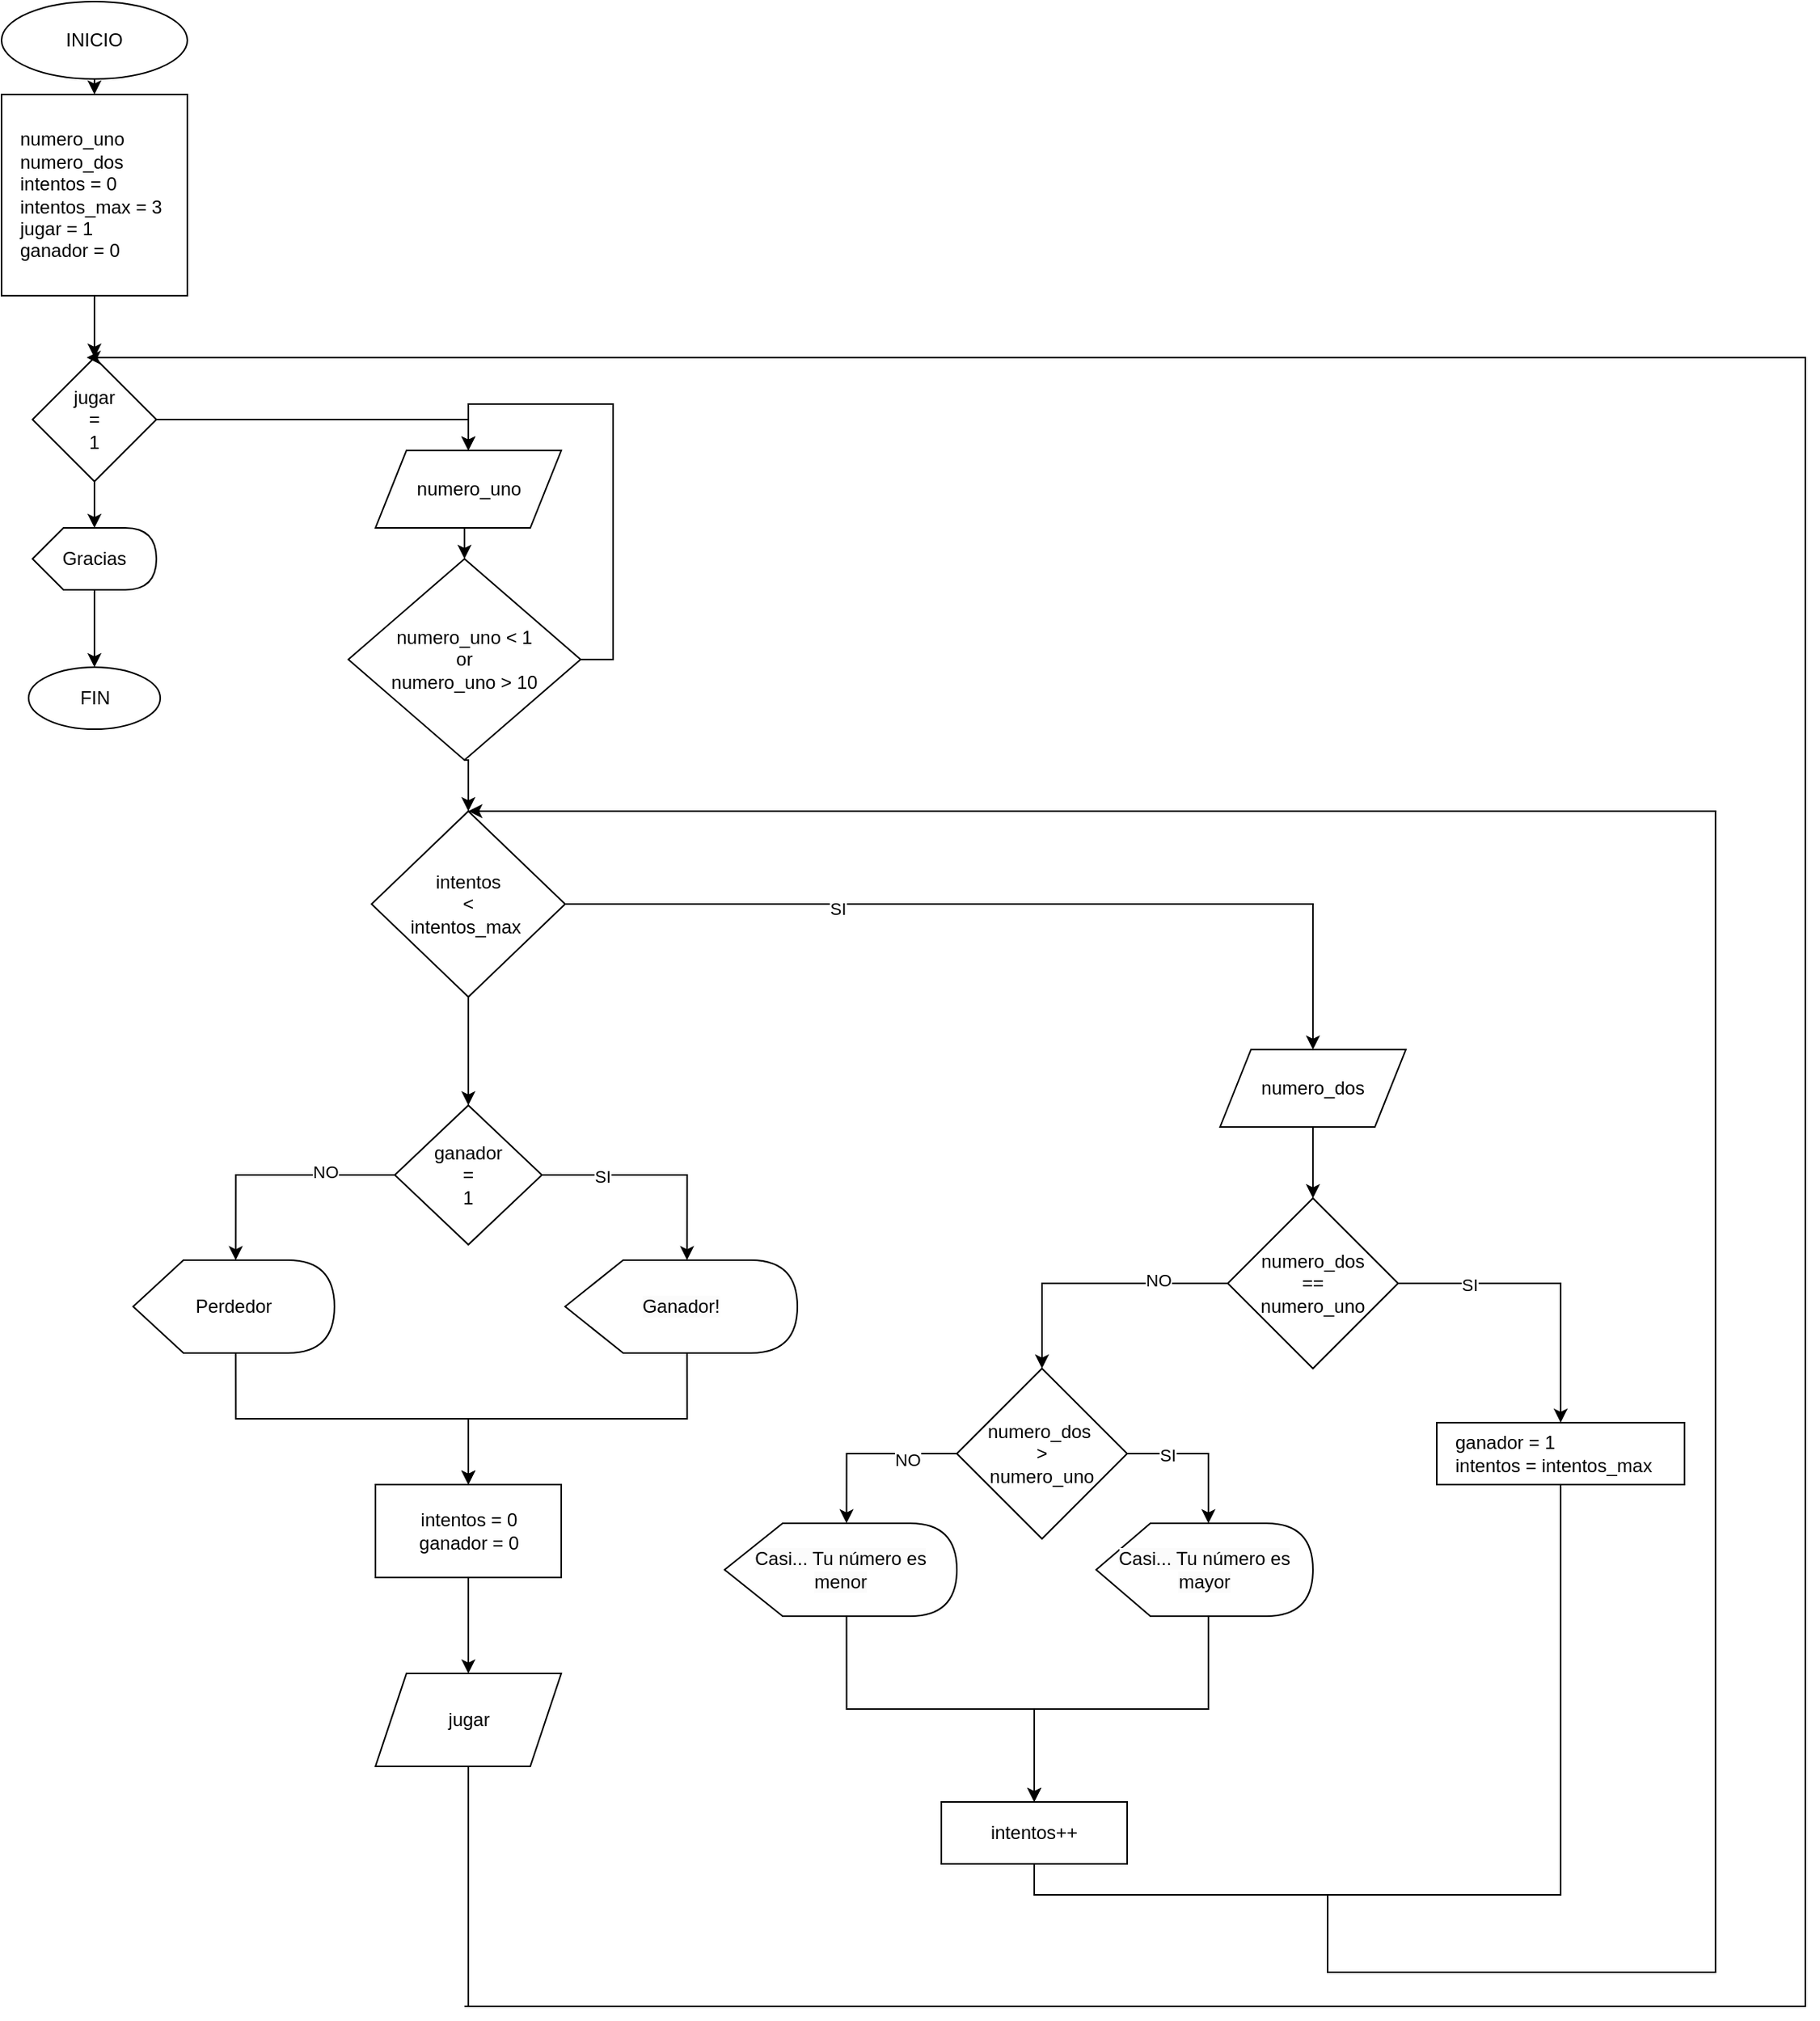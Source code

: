 <mxfile version="24.7.8">
  <diagram name="Página-1" id="ZsdENeM_krLo-d6OBcX1">
    <mxGraphModel dx="1509" dy="777" grid="1" gridSize="10" guides="1" tooltips="1" connect="1" arrows="1" fold="1" page="1" pageScale="1" pageWidth="1169" pageHeight="827" math="0" shadow="0">
      <root>
        <mxCell id="0" />
        <mxCell id="1" parent="0" />
        <mxCell id="Aci5EPnE0_aUWg7GJw90-18" style="edgeStyle=orthogonalEdgeStyle;rounded=0;orthogonalLoop=1;jettySize=auto;html=1;exitX=0.5;exitY=1;exitDx=0;exitDy=0;entryX=0.5;entryY=0;entryDx=0;entryDy=0;" edge="1" parent="1" source="Aci5EPnE0_aUWg7GJw90-1" target="Aci5EPnE0_aUWg7GJw90-2">
          <mxGeometry relative="1" as="geometry" />
        </mxCell>
        <mxCell id="Aci5EPnE0_aUWg7GJw90-1" value="INICIO" style="ellipse;whiteSpace=wrap;html=1;" vertex="1" parent="1">
          <mxGeometry x="525" width="120" height="50" as="geometry" />
        </mxCell>
        <mxCell id="Aci5EPnE0_aUWg7GJw90-66" style="edgeStyle=orthogonalEdgeStyle;rounded=0;orthogonalLoop=1;jettySize=auto;html=1;exitX=0.5;exitY=1;exitDx=0;exitDy=0;entryX=0.5;entryY=0;entryDx=0;entryDy=0;" edge="1" parent="1" source="Aci5EPnE0_aUWg7GJw90-2" target="Aci5EPnE0_aUWg7GJw90-41">
          <mxGeometry relative="1" as="geometry" />
        </mxCell>
        <mxCell id="Aci5EPnE0_aUWg7GJw90-2" value="numero_uno&lt;div&gt;numero_dos&lt;/div&gt;&lt;div&gt;intentos = 0&lt;/div&gt;&lt;div&gt;&lt;span style=&quot;background-color: initial;&quot;&gt;intentos_max = 3&lt;/span&gt;&lt;/div&gt;&lt;div&gt;jugar = 1&lt;/div&gt;&lt;div&gt;ganador = 0&lt;/div&gt;" style="rounded=0;whiteSpace=wrap;html=1;align=left;spacingLeft=10;" vertex="1" parent="1">
          <mxGeometry x="525" y="60" width="120" height="130" as="geometry" />
        </mxCell>
        <mxCell id="Aci5EPnE0_aUWg7GJw90-80" style="edgeStyle=orthogonalEdgeStyle;rounded=0;orthogonalLoop=1;jettySize=auto;html=1;exitX=0.5;exitY=1;exitDx=0;exitDy=0;entryX=0.5;entryY=0;entryDx=0;entryDy=0;" edge="1" parent="1" source="Aci5EPnE0_aUWg7GJw90-4" target="Aci5EPnE0_aUWg7GJw90-79">
          <mxGeometry relative="1" as="geometry" />
        </mxCell>
        <mxCell id="Aci5EPnE0_aUWg7GJw90-4" value="numero_uno" style="shape=parallelogram;perimeter=parallelogramPerimeter;whiteSpace=wrap;html=1;fixedSize=1;" vertex="1" parent="1">
          <mxGeometry x="766.5" y="290" width="120" height="50" as="geometry" />
        </mxCell>
        <mxCell id="Aci5EPnE0_aUWg7GJw90-22" style="edgeStyle=orthogonalEdgeStyle;rounded=0;orthogonalLoop=1;jettySize=auto;html=1;exitX=0.5;exitY=1;exitDx=0;exitDy=0;entryX=0.5;entryY=0;entryDx=0;entryDy=0;" edge="1" parent="1" source="Aci5EPnE0_aUWg7GJw90-5" target="Aci5EPnE0_aUWg7GJw90-6">
          <mxGeometry relative="1" as="geometry" />
        </mxCell>
        <mxCell id="Aci5EPnE0_aUWg7GJw90-5" value="numero_dos" style="shape=parallelogram;perimeter=parallelogramPerimeter;whiteSpace=wrap;html=1;fixedSize=1;" vertex="1" parent="1">
          <mxGeometry x="1312" y="677" width="120" height="50" as="geometry" />
        </mxCell>
        <mxCell id="Aci5EPnE0_aUWg7GJw90-27" style="edgeStyle=orthogonalEdgeStyle;rounded=0;orthogonalLoop=1;jettySize=auto;html=1;exitX=0;exitY=0.5;exitDx=0;exitDy=0;entryX=0.5;entryY=0;entryDx=0;entryDy=0;" edge="1" parent="1" source="Aci5EPnE0_aUWg7GJw90-6" target="Aci5EPnE0_aUWg7GJw90-13">
          <mxGeometry relative="1" as="geometry" />
        </mxCell>
        <mxCell id="Aci5EPnE0_aUWg7GJw90-76" value="NO" style="edgeLabel;html=1;align=center;verticalAlign=middle;resizable=0;points=[];" vertex="1" connectable="0" parent="Aci5EPnE0_aUWg7GJw90-27">
          <mxGeometry x="-0.483" y="-2" relative="1" as="geometry">
            <mxPoint as="offset" />
          </mxGeometry>
        </mxCell>
        <mxCell id="Aci5EPnE0_aUWg7GJw90-6" value="numero_dos&lt;div&gt;==&lt;/div&gt;&lt;div&gt;numero_uno&lt;/div&gt;" style="rhombus;whiteSpace=wrap;html=1;" vertex="1" parent="1">
          <mxGeometry x="1317" y="773" width="110" height="110" as="geometry" />
        </mxCell>
        <mxCell id="Aci5EPnE0_aUWg7GJw90-48" style="edgeStyle=orthogonalEdgeStyle;rounded=0;orthogonalLoop=1;jettySize=auto;html=1;exitX=0.5;exitY=1;exitDx=0;exitDy=0;entryX=0.5;entryY=1;entryDx=0;entryDy=0;strokeColor=default;endArrow=none;endFill=0;" edge="1" parent="1" source="Aci5EPnE0_aUWg7GJw90-9" target="Aci5EPnE0_aUWg7GJw90-16">
          <mxGeometry relative="1" as="geometry">
            <Array as="points">
              <mxPoint x="1192" y="1223" />
              <mxPoint x="1532" y="1223" />
            </Array>
          </mxGeometry>
        </mxCell>
        <mxCell id="Aci5EPnE0_aUWg7GJw90-9" value="intentos++" style="rounded=0;whiteSpace=wrap;html=1;" vertex="1" parent="1">
          <mxGeometry x="1132" y="1163" width="120" height="40" as="geometry" />
        </mxCell>
        <mxCell id="Aci5EPnE0_aUWg7GJw90-21" style="edgeStyle=orthogonalEdgeStyle;rounded=0;orthogonalLoop=1;jettySize=auto;html=1;exitX=1;exitY=0.5;exitDx=0;exitDy=0;entryX=0.5;entryY=0;entryDx=0;entryDy=0;" edge="1" parent="1" source="Aci5EPnE0_aUWg7GJw90-11" target="Aci5EPnE0_aUWg7GJw90-5">
          <mxGeometry relative="1" as="geometry" />
        </mxCell>
        <mxCell id="Aci5EPnE0_aUWg7GJw90-72" value="SI" style="edgeLabel;html=1;align=center;verticalAlign=middle;resizable=0;points=[];" vertex="1" connectable="0" parent="Aci5EPnE0_aUWg7GJw90-21">
          <mxGeometry x="-0.391" y="-3" relative="1" as="geometry">
            <mxPoint as="offset" />
          </mxGeometry>
        </mxCell>
        <mxCell id="Aci5EPnE0_aUWg7GJw90-57" style="edgeStyle=orthogonalEdgeStyle;rounded=0;orthogonalLoop=1;jettySize=auto;html=1;exitX=0.5;exitY=1;exitDx=0;exitDy=0;entryX=0.5;entryY=0;entryDx=0;entryDy=0;" edge="1" parent="1" source="Aci5EPnE0_aUWg7GJw90-11" target="Aci5EPnE0_aUWg7GJw90-44">
          <mxGeometry relative="1" as="geometry" />
        </mxCell>
        <mxCell id="Aci5EPnE0_aUWg7GJw90-11" value="intentos&lt;div&gt;&amp;lt;&lt;/div&gt;&lt;div&gt;&lt;span style=&quot;text-align: left;&quot;&gt;intentos_max&amp;nbsp;&lt;/span&gt;&lt;/div&gt;" style="rhombus;whiteSpace=wrap;html=1;" vertex="1" parent="1">
          <mxGeometry x="764" y="523" width="125" height="120" as="geometry" />
        </mxCell>
        <mxCell id="Aci5EPnE0_aUWg7GJw90-13" value="numero_dos&amp;nbsp;&lt;div&gt;&amp;gt;&lt;/div&gt;&lt;div&gt;numero_uno&lt;/div&gt;" style="rhombus;whiteSpace=wrap;html=1;" vertex="1" parent="1">
          <mxGeometry x="1142" y="883" width="110" height="110" as="geometry" />
        </mxCell>
        <mxCell id="Aci5EPnE0_aUWg7GJw90-16" value="ganador = 1&lt;div&gt;&lt;div&gt;intentos = intentos_max&lt;/div&gt;&lt;/div&gt;" style="rounded=0;whiteSpace=wrap;html=1;align=left;spacingLeft=10;" vertex="1" parent="1">
          <mxGeometry x="1452" y="918" width="160" height="40" as="geometry" />
        </mxCell>
        <mxCell id="Aci5EPnE0_aUWg7GJw90-25" style="edgeStyle=orthogonalEdgeStyle;rounded=0;orthogonalLoop=1;jettySize=auto;html=1;exitX=1;exitY=0.5;exitDx=0;exitDy=0;entryX=0.5;entryY=0;entryDx=0;entryDy=0;" edge="1" parent="1" source="Aci5EPnE0_aUWg7GJw90-6" target="Aci5EPnE0_aUWg7GJw90-16">
          <mxGeometry relative="1" as="geometry">
            <mxPoint x="1532" y="893" as="targetPoint" />
          </mxGeometry>
        </mxCell>
        <mxCell id="Aci5EPnE0_aUWg7GJw90-75" value="SI" style="edgeLabel;html=1;align=center;verticalAlign=middle;resizable=0;points=[];" vertex="1" connectable="0" parent="Aci5EPnE0_aUWg7GJw90-25">
          <mxGeometry x="-0.528" y="-1" relative="1" as="geometry">
            <mxPoint as="offset" />
          </mxGeometry>
        </mxCell>
        <mxCell id="Aci5EPnE0_aUWg7GJw90-35" style="edgeStyle=orthogonalEdgeStyle;rounded=0;orthogonalLoop=1;jettySize=auto;html=1;exitX=0;exitY=0;exitDx=78.75;exitDy=60;exitPerimeter=0;entryX=0.5;entryY=0;entryDx=0;entryDy=0;" edge="1" parent="1" source="Aci5EPnE0_aUWg7GJw90-30" target="Aci5EPnE0_aUWg7GJw90-9">
          <mxGeometry relative="1" as="geometry" />
        </mxCell>
        <mxCell id="Aci5EPnE0_aUWg7GJw90-30" value="&lt;span style=&quot;color: rgb(0, 0, 0); font-family: Helvetica; font-size: 12px; font-style: normal; font-variant-ligatures: normal; font-variant-caps: normal; font-weight: 400; letter-spacing: normal; orphans: 2; text-align: center; text-indent: 0px; text-transform: none; widows: 2; word-spacing: 0px; -webkit-text-stroke-width: 0px; white-space: normal; background-color: rgb(251, 251, 251); text-decoration-thickness: initial; text-decoration-style: initial; text-decoration-color: initial; display: inline !important; float: none;&quot;&gt;Casi... Tu número es menor&lt;/span&gt;" style="shape=display;whiteSpace=wrap;html=1;" vertex="1" parent="1">
          <mxGeometry x="992" y="983" width="150" height="60" as="geometry" />
        </mxCell>
        <mxCell id="Aci5EPnE0_aUWg7GJw90-36" style="edgeStyle=orthogonalEdgeStyle;rounded=0;orthogonalLoop=1;jettySize=auto;html=1;exitX=0;exitY=0;exitDx=72.5;exitDy=60;exitPerimeter=0;entryX=0.5;entryY=0;entryDx=0;entryDy=0;" edge="1" parent="1" source="Aci5EPnE0_aUWg7GJw90-32" target="Aci5EPnE0_aUWg7GJw90-9">
          <mxGeometry relative="1" as="geometry">
            <mxPoint x="1192" y="1143" as="targetPoint" />
          </mxGeometry>
        </mxCell>
        <mxCell id="Aci5EPnE0_aUWg7GJw90-32" value="&lt;span style=&quot;color: rgb(0, 0, 0); font-family: Helvetica; font-size: 12px; font-style: normal; font-variant-ligatures: normal; font-variant-caps: normal; font-weight: 400; letter-spacing: normal; orphans: 2; text-align: center; text-indent: 0px; text-transform: none; widows: 2; word-spacing: 0px; -webkit-text-stroke-width: 0px; white-space: normal; background-color: rgb(251, 251, 251); text-decoration-thickness: initial; text-decoration-style: initial; text-decoration-color: initial; display: inline !important; float: none;&quot;&gt;Casi... Tu número es mayor&lt;/span&gt;" style="shape=display;whiteSpace=wrap;html=1;" vertex="1" parent="1">
          <mxGeometry x="1232" y="983" width="140" height="60" as="geometry" />
        </mxCell>
        <mxCell id="Aci5EPnE0_aUWg7GJw90-33" style="edgeStyle=orthogonalEdgeStyle;rounded=0;orthogonalLoop=1;jettySize=auto;html=1;exitX=1;exitY=0.5;exitDx=0;exitDy=0;entryX=0;entryY=0;entryDx=72.5;entryDy=0;entryPerimeter=0;" edge="1" parent="1" source="Aci5EPnE0_aUWg7GJw90-13" target="Aci5EPnE0_aUWg7GJw90-32">
          <mxGeometry relative="1" as="geometry" />
        </mxCell>
        <mxCell id="Aci5EPnE0_aUWg7GJw90-77" value="SI" style="edgeLabel;html=1;align=center;verticalAlign=middle;resizable=0;points=[];" vertex="1" connectable="0" parent="Aci5EPnE0_aUWg7GJw90-33">
          <mxGeometry x="-0.472" y="-1" relative="1" as="geometry">
            <mxPoint as="offset" />
          </mxGeometry>
        </mxCell>
        <mxCell id="Aci5EPnE0_aUWg7GJw90-34" style="edgeStyle=orthogonalEdgeStyle;rounded=0;orthogonalLoop=1;jettySize=auto;html=1;exitX=0;exitY=0.5;exitDx=0;exitDy=0;entryX=0;entryY=0;entryDx=78.75;entryDy=0;entryPerimeter=0;" edge="1" parent="1" source="Aci5EPnE0_aUWg7GJw90-13" target="Aci5EPnE0_aUWg7GJw90-30">
          <mxGeometry relative="1" as="geometry" />
        </mxCell>
        <mxCell id="Aci5EPnE0_aUWg7GJw90-78" value="NO" style="edgeLabel;html=1;align=center;verticalAlign=middle;resizable=0;points=[];" vertex="1" connectable="0" parent="Aci5EPnE0_aUWg7GJw90-34">
          <mxGeometry x="-0.44" y="4" relative="1" as="geometry">
            <mxPoint as="offset" />
          </mxGeometry>
        </mxCell>
        <mxCell id="Aci5EPnE0_aUWg7GJw90-64" style="edgeStyle=orthogonalEdgeStyle;rounded=0;orthogonalLoop=1;jettySize=auto;html=1;exitX=1;exitY=0.5;exitDx=0;exitDy=0;entryX=0.5;entryY=0;entryDx=0;entryDy=0;" edge="1" parent="1" source="Aci5EPnE0_aUWg7GJw90-41" target="Aci5EPnE0_aUWg7GJw90-4">
          <mxGeometry relative="1" as="geometry" />
        </mxCell>
        <mxCell id="Aci5EPnE0_aUWg7GJw90-41" value="jugar&lt;div&gt;=&lt;/div&gt;&lt;div&gt;1&lt;/div&gt;" style="rhombus;whiteSpace=wrap;html=1;" vertex="1" parent="1">
          <mxGeometry x="545" y="230" width="80" height="80" as="geometry" />
        </mxCell>
        <mxCell id="Aci5EPnE0_aUWg7GJw90-44" value="ganador&lt;div&gt;=&lt;/div&gt;&lt;div&gt;1&lt;/div&gt;" style="rhombus;whiteSpace=wrap;html=1;" vertex="1" parent="1">
          <mxGeometry x="779" y="713" width="95" height="90" as="geometry" />
        </mxCell>
        <mxCell id="Aci5EPnE0_aUWg7GJw90-53" style="edgeStyle=orthogonalEdgeStyle;rounded=0;orthogonalLoop=1;jettySize=auto;html=1;exitX=0.5;exitY=1;exitDx=0;exitDy=0;strokeColor=default;endArrow=classic;endFill=1;entryX=0.5;entryY=0;entryDx=0;entryDy=0;" edge="1" parent="1" target="Aci5EPnE0_aUWg7GJw90-11">
          <mxGeometry relative="1" as="geometry">
            <mxPoint x="1381.54" y="1223" as="sourcePoint" />
            <mxPoint x="794" y="523" as="targetPoint" />
            <Array as="points">
              <mxPoint x="1382" y="1273" />
              <mxPoint x="1632" y="1273" />
              <mxPoint x="1632" y="523" />
            </Array>
          </mxGeometry>
        </mxCell>
        <mxCell id="Aci5EPnE0_aUWg7GJw90-85" style="edgeStyle=orthogonalEdgeStyle;rounded=0;orthogonalLoop=1;jettySize=auto;html=1;exitX=0;exitY=0;exitDx=78.75;exitDy=60;exitPerimeter=0;entryX=0.5;entryY=0;entryDx=0;entryDy=0;" edge="1" parent="1" source="Aci5EPnE0_aUWg7GJw90-54" target="Aci5EPnE0_aUWg7GJw90-83">
          <mxGeometry relative="1" as="geometry" />
        </mxCell>
        <mxCell id="Aci5EPnE0_aUWg7GJw90-54" value="&lt;span style=&quot;color: rgb(0, 0, 0); font-family: Helvetica; font-size: 12px; font-style: normal; font-variant-ligatures: normal; font-variant-caps: normal; font-weight: 400; letter-spacing: normal; orphans: 2; text-align: center; text-indent: 0px; text-transform: none; widows: 2; word-spacing: 0px; -webkit-text-stroke-width: 0px; white-space: normal; background-color: rgb(251, 251, 251); text-decoration-thickness: initial; text-decoration-style: initial; text-decoration-color: initial; display: inline !important; float: none;&quot;&gt;Ganador!&lt;/span&gt;" style="shape=display;whiteSpace=wrap;html=1;" vertex="1" parent="1">
          <mxGeometry x="889" y="813" width="150" height="60" as="geometry" />
        </mxCell>
        <mxCell id="Aci5EPnE0_aUWg7GJw90-84" style="edgeStyle=orthogonalEdgeStyle;rounded=0;orthogonalLoop=1;jettySize=auto;html=1;exitX=0;exitY=0;exitDx=66.25;exitDy=60;exitPerimeter=0;entryX=0.5;entryY=0;entryDx=0;entryDy=0;" edge="1" parent="1" source="Aci5EPnE0_aUWg7GJw90-55" target="Aci5EPnE0_aUWg7GJw90-83">
          <mxGeometry relative="1" as="geometry" />
        </mxCell>
        <mxCell id="Aci5EPnE0_aUWg7GJw90-55" value="Perdedor" style="shape=display;whiteSpace=wrap;html=1;" vertex="1" parent="1">
          <mxGeometry x="610" y="813" width="130" height="60" as="geometry" />
        </mxCell>
        <mxCell id="Aci5EPnE0_aUWg7GJw90-67" style="edgeStyle=orthogonalEdgeStyle;rounded=0;orthogonalLoop=1;jettySize=auto;html=1;exitX=0.5;exitY=1;exitDx=0;exitDy=0;" edge="1" parent="1" source="Aci5EPnE0_aUWg7GJw90-56">
          <mxGeometry relative="1" as="geometry">
            <mxPoint x="580" y="230" as="targetPoint" />
            <Array as="points">
              <mxPoint x="824" y="1295" />
              <mxPoint x="1690" y="1295" />
              <mxPoint x="1690" y="230" />
              <mxPoint x="585" y="230" />
            </Array>
          </mxGeometry>
        </mxCell>
        <mxCell id="Aci5EPnE0_aUWg7GJw90-56" value="jugar" style="shape=parallelogram;perimeter=parallelogramPerimeter;whiteSpace=wrap;html=1;fixedSize=1;" vertex="1" parent="1">
          <mxGeometry x="766.5" y="1080" width="120" height="60" as="geometry" />
        </mxCell>
        <mxCell id="Aci5EPnE0_aUWg7GJw90-58" style="edgeStyle=orthogonalEdgeStyle;rounded=0;orthogonalLoop=1;jettySize=auto;html=1;exitX=1;exitY=0.5;exitDx=0;exitDy=0;entryX=0;entryY=0;entryDx=78.75;entryDy=0;entryPerimeter=0;" edge="1" parent="1" source="Aci5EPnE0_aUWg7GJw90-44" target="Aci5EPnE0_aUWg7GJw90-54">
          <mxGeometry relative="1" as="geometry" />
        </mxCell>
        <mxCell id="Aci5EPnE0_aUWg7GJw90-73" value="SI" style="edgeLabel;html=1;align=center;verticalAlign=middle;resizable=0;points=[];" vertex="1" connectable="0" parent="Aci5EPnE0_aUWg7GJw90-58">
          <mxGeometry x="-0.476" y="-1" relative="1" as="geometry">
            <mxPoint as="offset" />
          </mxGeometry>
        </mxCell>
        <mxCell id="Aci5EPnE0_aUWg7GJw90-59" style="edgeStyle=orthogonalEdgeStyle;rounded=0;orthogonalLoop=1;jettySize=auto;html=1;exitX=0;exitY=0.5;exitDx=0;exitDy=0;entryX=0;entryY=0;entryDx=66.25;entryDy=0;entryPerimeter=0;" edge="1" parent="1" source="Aci5EPnE0_aUWg7GJw90-44" target="Aci5EPnE0_aUWg7GJw90-55">
          <mxGeometry relative="1" as="geometry">
            <mxPoint x="680.25" y="813.0" as="targetPoint" />
          </mxGeometry>
        </mxCell>
        <mxCell id="Aci5EPnE0_aUWg7GJw90-74" value="NO" style="edgeLabel;html=1;align=center;verticalAlign=middle;resizable=0;points=[];" vertex="1" connectable="0" parent="Aci5EPnE0_aUWg7GJw90-59">
          <mxGeometry x="-0.432" y="-2" relative="1" as="geometry">
            <mxPoint as="offset" />
          </mxGeometry>
        </mxCell>
        <mxCell id="Aci5EPnE0_aUWg7GJw90-71" style="edgeStyle=orthogonalEdgeStyle;rounded=0;orthogonalLoop=1;jettySize=auto;html=1;exitX=0;exitY=0;exitDx=40;exitDy=40;exitPerimeter=0;entryX=0.5;entryY=0;entryDx=0;entryDy=0;" edge="1" parent="1" source="Aci5EPnE0_aUWg7GJw90-68" target="Aci5EPnE0_aUWg7GJw90-69">
          <mxGeometry relative="1" as="geometry" />
        </mxCell>
        <mxCell id="Aci5EPnE0_aUWg7GJw90-68" value="Gracias" style="shape=display;whiteSpace=wrap;html=1;" vertex="1" parent="1">
          <mxGeometry x="545" y="340" width="80" height="40" as="geometry" />
        </mxCell>
        <mxCell id="Aci5EPnE0_aUWg7GJw90-69" value="FIN" style="ellipse;whiteSpace=wrap;html=1;" vertex="1" parent="1">
          <mxGeometry x="542.5" y="430" width="85" height="40" as="geometry" />
        </mxCell>
        <mxCell id="Aci5EPnE0_aUWg7GJw90-70" style="edgeStyle=orthogonalEdgeStyle;rounded=0;orthogonalLoop=1;jettySize=auto;html=1;exitX=0.5;exitY=1;exitDx=0;exitDy=0;entryX=0;entryY=0;entryDx=40;entryDy=0;entryPerimeter=0;" edge="1" parent="1" source="Aci5EPnE0_aUWg7GJw90-41" target="Aci5EPnE0_aUWg7GJw90-68">
          <mxGeometry relative="1" as="geometry" />
        </mxCell>
        <mxCell id="Aci5EPnE0_aUWg7GJw90-81" style="edgeStyle=orthogonalEdgeStyle;rounded=0;orthogonalLoop=1;jettySize=auto;html=1;exitX=1;exitY=0.5;exitDx=0;exitDy=0;entryX=0.5;entryY=0;entryDx=0;entryDy=0;" edge="1" parent="1" source="Aci5EPnE0_aUWg7GJw90-79" target="Aci5EPnE0_aUWg7GJw90-4">
          <mxGeometry relative="1" as="geometry">
            <Array as="points">
              <mxPoint x="920" y="425" />
              <mxPoint x="920" y="260" />
              <mxPoint x="827" y="260" />
            </Array>
          </mxGeometry>
        </mxCell>
        <mxCell id="Aci5EPnE0_aUWg7GJw90-82" style="edgeStyle=orthogonalEdgeStyle;rounded=0;orthogonalLoop=1;jettySize=auto;html=1;exitX=0.5;exitY=1;exitDx=0;exitDy=0;entryX=0.5;entryY=0;entryDx=0;entryDy=0;" edge="1" parent="1" source="Aci5EPnE0_aUWg7GJw90-79" target="Aci5EPnE0_aUWg7GJw90-11">
          <mxGeometry relative="1" as="geometry" />
        </mxCell>
        <mxCell id="Aci5EPnE0_aUWg7GJw90-79" value="numero_uno &amp;lt; 1&lt;div&gt;or&lt;/div&gt;&lt;div&gt;numero_uno &amp;gt; 10&lt;/div&gt;" style="rhombus;whiteSpace=wrap;html=1;" vertex="1" parent="1">
          <mxGeometry x="749" y="360" width="150" height="130" as="geometry" />
        </mxCell>
        <mxCell id="Aci5EPnE0_aUWg7GJw90-86" style="edgeStyle=orthogonalEdgeStyle;rounded=0;orthogonalLoop=1;jettySize=auto;html=1;exitX=0.5;exitY=1;exitDx=0;exitDy=0;entryX=0.5;entryY=0;entryDx=0;entryDy=0;" edge="1" parent="1" source="Aci5EPnE0_aUWg7GJw90-83" target="Aci5EPnE0_aUWg7GJw90-56">
          <mxGeometry relative="1" as="geometry" />
        </mxCell>
        <mxCell id="Aci5EPnE0_aUWg7GJw90-83" value="intentos = 0&lt;div&gt;ganador = 0&lt;/div&gt;" style="rounded=0;whiteSpace=wrap;html=1;" vertex="1" parent="1">
          <mxGeometry x="766.5" y="958" width="120" height="60" as="geometry" />
        </mxCell>
      </root>
    </mxGraphModel>
  </diagram>
</mxfile>
